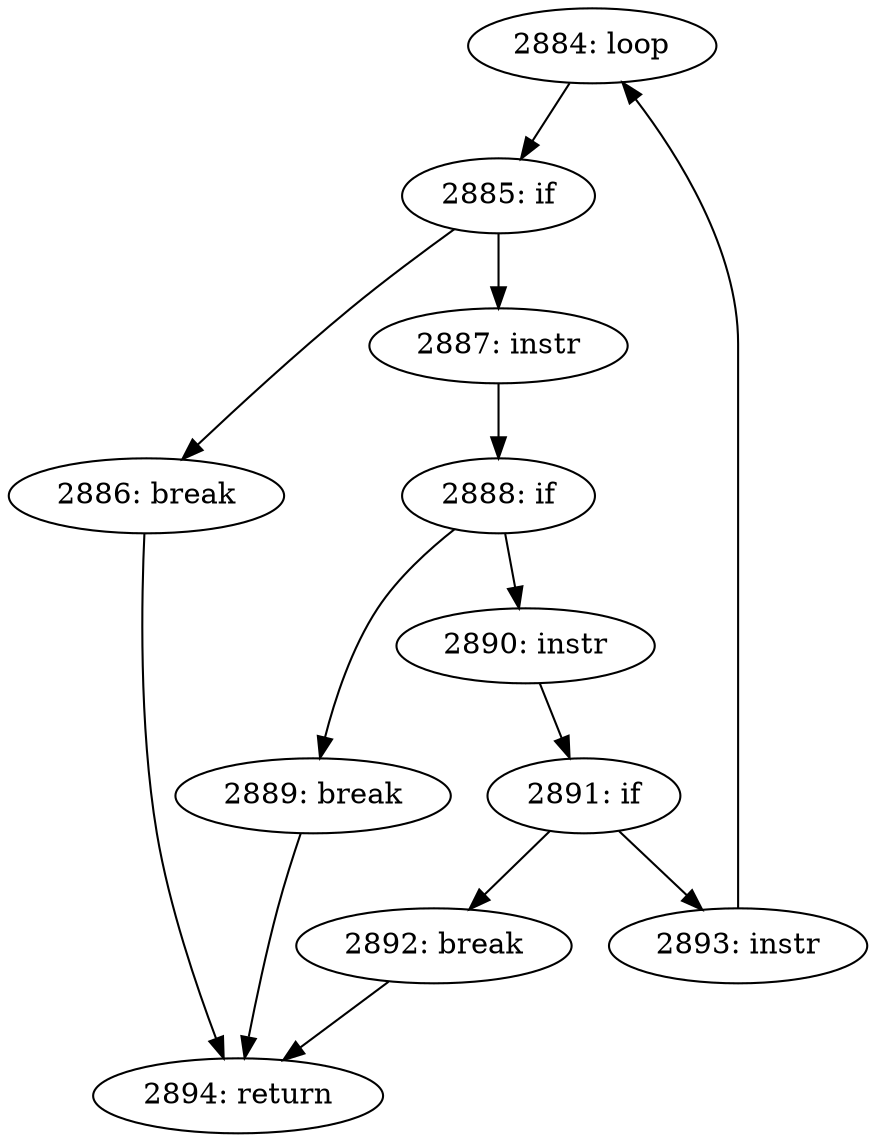 digraph CFG_tcp_sacktag_skip {
2884 [label="2884: loop"]
	2884 -> 2885
2885 [label="2885: if"]
	2885 -> 2887
	2885 -> 2886
2886 [label="2886: break"]
	2886 -> 2894
2887 [label="2887: instr"]
	2887 -> 2888
2888 [label="2888: if"]
	2888 -> 2889
	2888 -> 2890
2889 [label="2889: break"]
	2889 -> 2894
2890 [label="2890: instr"]
	2890 -> 2891
2891 [label="2891: if"]
	2891 -> 2892
	2891 -> 2893
2892 [label="2892: break"]
	2892 -> 2894
2893 [label="2893: instr"]
	2893 -> 2884
2894 [label="2894: return"]
	
}
